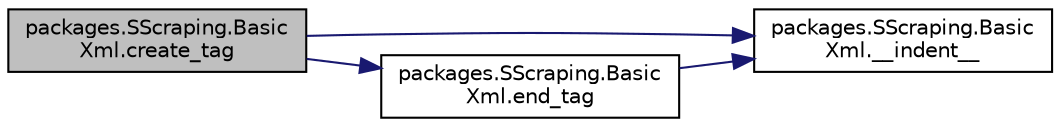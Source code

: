 digraph "packages.SScraping.BasicXml.create_tag"
{
  edge [fontname="Helvetica",fontsize="10",labelfontname="Helvetica",labelfontsize="10"];
  node [fontname="Helvetica",fontsize="10",shape=record];
  rankdir="LR";
  Node10 [label="packages.SScraping.Basic\lXml.create_tag",height=0.2,width=0.4,color="black", fillcolor="grey75", style="filled", fontcolor="black"];
  Node10 -> Node11 [color="midnightblue",fontsize="10",style="solid",fontname="Helvetica"];
  Node11 [label="packages.SScraping.Basic\lXml.__indent__",height=0.2,width=0.4,color="black", fillcolor="white", style="filled",URL="$classpackages_1_1_s_scraping_1_1_basic_xml.html#acb382264381f99fe33d0634256c51d1a"];
  Node10 -> Node12 [color="midnightblue",fontsize="10",style="solid",fontname="Helvetica"];
  Node12 [label="packages.SScraping.Basic\lXml.end_tag",height=0.2,width=0.4,color="black", fillcolor="white", style="filled",URL="$classpackages_1_1_s_scraping_1_1_basic_xml.html#a192e6870e478c2ad079abc25bbd262ef"];
  Node12 -> Node11 [color="midnightblue",fontsize="10",style="solid",fontname="Helvetica"];
}
